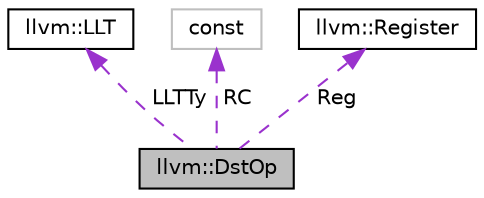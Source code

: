 digraph "llvm::DstOp"
{
 // LATEX_PDF_SIZE
  bgcolor="transparent";
  edge [fontname="Helvetica",fontsize="10",labelfontname="Helvetica",labelfontsize="10"];
  node [fontname="Helvetica",fontsize="10",shape=record];
  Node1 [label="llvm::DstOp",height=0.2,width=0.4,color="black", fillcolor="grey75", style="filled", fontcolor="black",tooltip=" "];
  Node2 -> Node1 [dir="back",color="darkorchid3",fontsize="10",style="dashed",label=" LLTTy" ,fontname="Helvetica"];
  Node2 [label="llvm::LLT",height=0.2,width=0.4,color="black",URL="$classllvm_1_1LLT.html",tooltip=" "];
  Node3 -> Node1 [dir="back",color="darkorchid3",fontsize="10",style="dashed",label=" RC" ,fontname="Helvetica"];
  Node3 [label="const",height=0.2,width=0.4,color="grey75",tooltip=" "];
  Node4 -> Node1 [dir="back",color="darkorchid3",fontsize="10",style="dashed",label=" Reg" ,fontname="Helvetica"];
  Node4 [label="llvm::Register",height=0.2,width=0.4,color="black",URL="$classllvm_1_1Register.html",tooltip="Wrapper class representing virtual and physical registers."];
}
